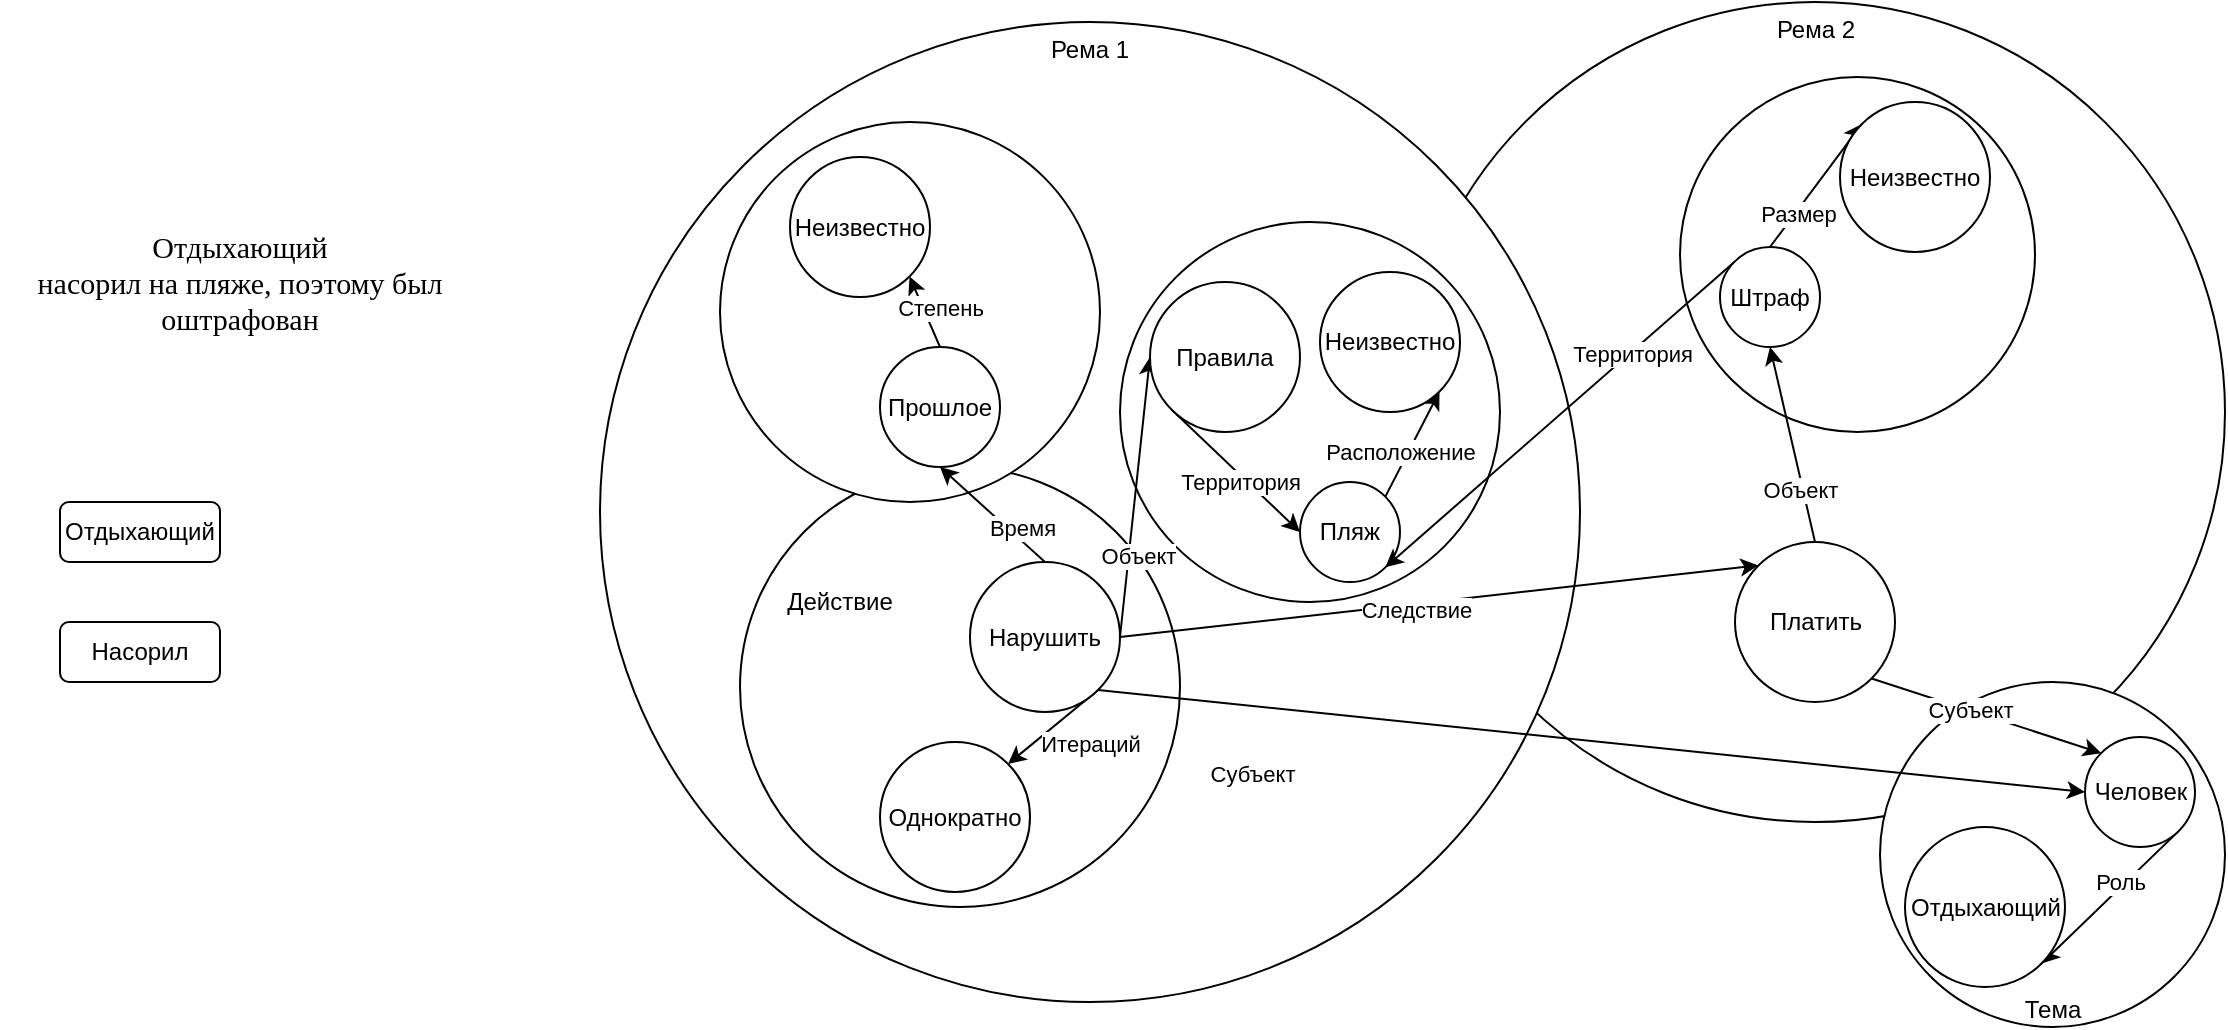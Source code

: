 <mxfile version="13.1.5" type="github">
  <diagram id="GbTZ_QaD-Nzlnn6_boQo" name="Page-1">
    <mxGraphModel dx="1564" dy="1701" grid="1" gridSize="10" guides="1" tooltips="1" connect="1" arrows="1" fold="1" page="1" pageScale="1" pageWidth="1169" pageHeight="827" math="0" shadow="0">
      <root>
        <mxCell id="0" />
        <mxCell id="1" parent="0" />
        <mxCell id="iQ3n8lxEj6LGheuYQFnw-1" value="Рема 2" style="ellipse;whiteSpace=wrap;html=1;aspect=fixed;verticalAlign=top;" vertex="1" parent="1">
          <mxGeometry x="712.5" y="-130" width="410" height="410" as="geometry" />
        </mxCell>
        <mxCell id="iQ3n8lxEj6LGheuYQFnw-9" value="" style="ellipse;whiteSpace=wrap;html=1;aspect=fixed;" vertex="1" parent="1">
          <mxGeometry x="850" y="-92.5" width="177.5" height="177.5" as="geometry" />
        </mxCell>
        <mxCell id="WhjTUCaELtUEvIj31jTc-45" value="Рема 1" style="ellipse;whiteSpace=wrap;html=1;aspect=fixed;verticalAlign=top;" parent="1" vertex="1">
          <mxGeometry x="310" y="-120" width="490" height="490" as="geometry" />
        </mxCell>
        <mxCell id="WhjTUCaELtUEvIj31jTc-44" value="" style="ellipse;whiteSpace=wrap;html=1;aspect=fixed;" parent="1" vertex="1">
          <mxGeometry x="380" y="102.5" width="220" height="220" as="geometry" />
        </mxCell>
        <mxCell id="WhjTUCaELtUEvIj31jTc-43" value="" style="ellipse;whiteSpace=wrap;html=1;aspect=fixed;" parent="1" vertex="1">
          <mxGeometry x="570" y="-20" width="190" height="190" as="geometry" />
        </mxCell>
        <mxCell id="WhjTUCaELtUEvIj31jTc-40" value="" style="ellipse;whiteSpace=wrap;html=1;aspect=fixed;" parent="1" vertex="1">
          <mxGeometry x="370" y="-70" width="190" height="190" as="geometry" />
        </mxCell>
        <mxCell id="WhjTUCaELtUEvIj31jTc-39" value="Тема" style="ellipse;whiteSpace=wrap;html=1;aspect=fixed;verticalAlign=bottom;" parent="1" vertex="1">
          <mxGeometry x="950" y="210" width="172.5" height="172.5" as="geometry" />
        </mxCell>
        <mxCell id="WhjTUCaELtUEvIj31jTc-1" value="&lt;span style=&quot;font-family: &amp;#34;calibri&amp;#34;&quot;&gt;&lt;font style=&quot;font-size: 15px&quot;&gt;Отдыхающий&lt;br/&gt;насорил на пляже, поэтому был оштрафован&lt;/font&gt;&lt;/span&gt;" style="text;html=1;strokeColor=none;fillColor=none;align=center;verticalAlign=middle;whiteSpace=wrap;rounded=0;" parent="1" vertex="1">
          <mxGeometry x="10" y="-30" width="240" height="80" as="geometry" />
        </mxCell>
        <mxCell id="WhjTUCaELtUEvIj31jTc-2" value="Отдыхающий" style="rounded=1;whiteSpace=wrap;html=1;" parent="1" vertex="1">
          <mxGeometry x="40" y="120" width="80" height="30" as="geometry" />
        </mxCell>
        <mxCell id="WhjTUCaELtUEvIj31jTc-49" style="edgeStyle=none;rounded=0;orthogonalLoop=1;jettySize=auto;html=1;exitX=1;exitY=1;exitDx=0;exitDy=0;entryX=1;entryY=1;entryDx=0;entryDy=0;" parent="1" source="WhjTUCaELtUEvIj31jTc-5" target="WhjTUCaELtUEvIj31jTc-48" edge="1">
          <mxGeometry relative="1" as="geometry" />
        </mxCell>
        <mxCell id="WhjTUCaELtUEvIj31jTc-50" value="Роль" style="edgeLabel;html=1;align=center;verticalAlign=middle;resizable=0;points=[];" parent="WhjTUCaELtUEvIj31jTc-49" vertex="1" connectable="0">
          <mxGeometry x="0.317" y="-1" relative="1" as="geometry">
            <mxPoint x="16" y="-18" as="offset" />
          </mxGeometry>
        </mxCell>
        <mxCell id="WhjTUCaELtUEvIj31jTc-5" value="Человек" style="ellipse;whiteSpace=wrap;html=1;aspect=fixed;" parent="1" vertex="1">
          <mxGeometry x="1052.5" y="237.5" width="55" height="55" as="geometry" />
        </mxCell>
        <mxCell id="WhjTUCaELtUEvIj31jTc-7" value="Насорил" style="rounded=1;whiteSpace=wrap;html=1;" parent="1" vertex="1">
          <mxGeometry x="40" y="180" width="80" height="30" as="geometry" />
        </mxCell>
        <mxCell id="WhjTUCaELtUEvIj31jTc-9" value="Однократно" style="ellipse;whiteSpace=wrap;html=1;aspect=fixed;" parent="1" vertex="1">
          <mxGeometry x="450" y="240" width="75" height="75" as="geometry" />
        </mxCell>
        <mxCell id="WhjTUCaELtUEvIj31jTc-15" style="edgeStyle=none;rounded=0;orthogonalLoop=1;jettySize=auto;html=1;exitX=1;exitY=0.5;exitDx=0;exitDy=0;entryX=0;entryY=0.5;entryDx=0;entryDy=0;" parent="1" source="WhjTUCaELtUEvIj31jTc-12" target="WhjTUCaELtUEvIj31jTc-14" edge="1">
          <mxGeometry relative="1" as="geometry" />
        </mxCell>
        <mxCell id="WhjTUCaELtUEvIj31jTc-16" value="Объект" style="edgeLabel;html=1;align=center;verticalAlign=middle;resizable=0;points=[];" parent="WhjTUCaELtUEvIj31jTc-15" vertex="1" connectable="0">
          <mxGeometry x="-0.466" y="3" relative="1" as="geometry">
            <mxPoint x="8.14" y="-2.68" as="offset" />
          </mxGeometry>
        </mxCell>
        <mxCell id="WhjTUCaELtUEvIj31jTc-17" style="edgeStyle=none;rounded=0;orthogonalLoop=1;jettySize=auto;html=1;exitX=1;exitY=1;exitDx=0;exitDy=0;entryX=0;entryY=0.5;entryDx=0;entryDy=0;" parent="1" source="WhjTUCaELtUEvIj31jTc-12" target="WhjTUCaELtUEvIj31jTc-5" edge="1">
          <mxGeometry relative="1" as="geometry">
            <mxPoint x="190" y="240" as="targetPoint" />
          </mxGeometry>
        </mxCell>
        <mxCell id="WhjTUCaELtUEvIj31jTc-18" value="Субъект" style="edgeLabel;html=1;align=center;verticalAlign=middle;resizable=0;points=[];" parent="WhjTUCaELtUEvIj31jTc-17" vertex="1" connectable="0">
          <mxGeometry x="-0.247" y="3" relative="1" as="geometry">
            <mxPoint x="-109.21" y="25.14" as="offset" />
          </mxGeometry>
        </mxCell>
        <mxCell id="WhjTUCaELtUEvIj31jTc-25" style="edgeStyle=none;rounded=0;orthogonalLoop=1;jettySize=auto;html=1;exitX=1;exitY=1;exitDx=0;exitDy=0;entryX=1;entryY=0;entryDx=0;entryDy=0;" parent="1" source="WhjTUCaELtUEvIj31jTc-12" target="WhjTUCaELtUEvIj31jTc-9" edge="1">
          <mxGeometry relative="1" as="geometry" />
        </mxCell>
        <mxCell id="WhjTUCaELtUEvIj31jTc-26" value="Итераций" style="edgeLabel;html=1;align=center;verticalAlign=middle;resizable=0;points=[];" parent="WhjTUCaELtUEvIj31jTc-25" vertex="1" connectable="0">
          <mxGeometry x="-0.476" y="3" relative="1" as="geometry">
            <mxPoint x="5.67" y="14.14" as="offset" />
          </mxGeometry>
        </mxCell>
        <mxCell id="WhjTUCaELtUEvIj31jTc-41" style="edgeStyle=none;rounded=0;orthogonalLoop=1;jettySize=auto;html=1;exitX=0.5;exitY=0;exitDx=0;exitDy=0;entryX=0.5;entryY=1;entryDx=0;entryDy=0;" parent="1" source="WhjTUCaELtUEvIj31jTc-12" target="WhjTUCaELtUEvIj31jTc-28" edge="1">
          <mxGeometry relative="1" as="geometry" />
        </mxCell>
        <mxCell id="WhjTUCaELtUEvIj31jTc-42" value="Время" style="edgeLabel;html=1;align=center;verticalAlign=middle;resizable=0;points=[];" parent="WhjTUCaELtUEvIj31jTc-41" vertex="1" connectable="0">
          <mxGeometry x="-0.527" relative="1" as="geometry">
            <mxPoint x="0.78" y="-6.63" as="offset" />
          </mxGeometry>
        </mxCell>
        <mxCell id="WhjTUCaELtUEvIj31jTc-12" value="Нарушить" style="ellipse;whiteSpace=wrap;html=1;aspect=fixed;" parent="1" vertex="1">
          <mxGeometry x="495" y="150" width="75" height="75" as="geometry" />
        </mxCell>
        <mxCell id="WhjTUCaELtUEvIj31jTc-23" style="edgeStyle=none;rounded=0;orthogonalLoop=1;jettySize=auto;html=1;exitX=0;exitY=1;exitDx=0;exitDy=0;entryX=0;entryY=0.5;entryDx=0;entryDy=0;" parent="1" source="WhjTUCaELtUEvIj31jTc-14" target="WhjTUCaELtUEvIj31jTc-22" edge="1">
          <mxGeometry relative="1" as="geometry" />
        </mxCell>
        <mxCell id="WhjTUCaELtUEvIj31jTc-24" value="Территория" style="edgeLabel;html=1;align=center;verticalAlign=middle;resizable=0;points=[];" parent="WhjTUCaELtUEvIj31jTc-23" vertex="1" connectable="0">
          <mxGeometry x="-0.502" y="3" relative="1" as="geometry">
            <mxPoint x="16.02" y="22.98" as="offset" />
          </mxGeometry>
        </mxCell>
        <mxCell id="WhjTUCaELtUEvIj31jTc-14" value="Правила" style="ellipse;whiteSpace=wrap;html=1;aspect=fixed;" parent="1" vertex="1">
          <mxGeometry x="585" y="10" width="75" height="75" as="geometry" />
        </mxCell>
        <mxCell id="WhjTUCaELtUEvIj31jTc-36" style="edgeStyle=none;rounded=0;orthogonalLoop=1;jettySize=auto;html=1;exitX=1;exitY=0;exitDx=0;exitDy=0;entryX=1;entryY=1;entryDx=0;entryDy=0;" parent="1" source="WhjTUCaELtUEvIj31jTc-22" target="WhjTUCaELtUEvIj31jTc-35" edge="1">
          <mxGeometry relative="1" as="geometry" />
        </mxCell>
        <mxCell id="WhjTUCaELtUEvIj31jTc-37" value="Расположение" style="edgeLabel;html=1;align=center;verticalAlign=middle;resizable=0;points=[];" parent="WhjTUCaELtUEvIj31jTc-36" vertex="1" connectable="0">
          <mxGeometry x="-0.486" relative="1" as="geometry">
            <mxPoint x="0.46" y="-8.92" as="offset" />
          </mxGeometry>
        </mxCell>
        <mxCell id="WhjTUCaELtUEvIj31jTc-22" value="Пляж" style="ellipse;whiteSpace=wrap;html=1;aspect=fixed;" parent="1" vertex="1">
          <mxGeometry x="660" y="110" width="50" height="50" as="geometry" />
        </mxCell>
        <mxCell id="WhjTUCaELtUEvIj31jTc-33" style="edgeStyle=none;rounded=0;orthogonalLoop=1;jettySize=auto;html=1;exitX=0.5;exitY=0;exitDx=0;exitDy=0;entryX=1;entryY=1;entryDx=0;entryDy=0;" parent="1" source="WhjTUCaELtUEvIj31jTc-28" target="WhjTUCaELtUEvIj31jTc-32" edge="1">
          <mxGeometry relative="1" as="geometry" />
        </mxCell>
        <mxCell id="WhjTUCaELtUEvIj31jTc-34" value="Степень" style="edgeLabel;html=1;align=center;verticalAlign=middle;resizable=0;points=[];" parent="WhjTUCaELtUEvIj31jTc-33" vertex="1" connectable="0">
          <mxGeometry x="0.496" y="-4" relative="1" as="geometry">
            <mxPoint x="7.84" y="8.2" as="offset" />
          </mxGeometry>
        </mxCell>
        <mxCell id="WhjTUCaELtUEvIj31jTc-28" value="Прошлое" style="ellipse;whiteSpace=wrap;html=1;aspect=fixed;" parent="1" vertex="1">
          <mxGeometry x="450" y="42.5" width="60" height="60" as="geometry" />
        </mxCell>
        <mxCell id="WhjTUCaELtUEvIj31jTc-32" value="Неизвестно" style="ellipse;whiteSpace=wrap;html=1;aspect=fixed;" parent="1" vertex="1">
          <mxGeometry x="405" y="-52.5" width="70" height="70" as="geometry" />
        </mxCell>
        <mxCell id="WhjTUCaELtUEvIj31jTc-35" value="Неизвестно" style="ellipse;whiteSpace=wrap;html=1;aspect=fixed;" parent="1" vertex="1">
          <mxGeometry x="670" y="5" width="70" height="70" as="geometry" />
        </mxCell>
        <mxCell id="WhjTUCaELtUEvIj31jTc-46" value="Действие" style="text;html=1;strokeColor=none;fillColor=none;align=center;verticalAlign=middle;whiteSpace=wrap;rounded=0;" parent="1" vertex="1">
          <mxGeometry x="410" y="160" width="40" height="20" as="geometry" />
        </mxCell>
        <mxCell id="WhjTUCaELtUEvIj31jTc-48" value="Отдыхающий" style="ellipse;whiteSpace=wrap;html=1;aspect=fixed;" parent="1" vertex="1">
          <mxGeometry x="962.5" y="282.5" width="80" height="80" as="geometry" />
        </mxCell>
        <mxCell id="iQ3n8lxEj6LGheuYQFnw-6" style="edgeStyle=none;rounded=0;orthogonalLoop=1;jettySize=auto;html=1;exitX=0;exitY=0;exitDx=0;exitDy=0;entryX=1;entryY=1;entryDx=0;entryDy=0;" edge="1" parent="1" source="iQ3n8lxEj6LGheuYQFnw-2" target="WhjTUCaELtUEvIj31jTc-22">
          <mxGeometry relative="1" as="geometry" />
        </mxCell>
        <mxCell id="iQ3n8lxEj6LGheuYQFnw-7" value="Территория" style="edgeLabel;html=1;align=center;verticalAlign=middle;resizable=0;points=[];" vertex="1" connectable="0" parent="iQ3n8lxEj6LGheuYQFnw-6">
          <mxGeometry x="-0.403" relative="1" as="geometry">
            <mxPoint x="1" as="offset" />
          </mxGeometry>
        </mxCell>
        <mxCell id="iQ3n8lxEj6LGheuYQFnw-10" style="edgeStyle=none;rounded=0;orthogonalLoop=1;jettySize=auto;html=1;exitX=0.5;exitY=0;exitDx=0;exitDy=0;entryX=0;entryY=0;entryDx=0;entryDy=0;" edge="1" parent="1" source="iQ3n8lxEj6LGheuYQFnw-2" target="iQ3n8lxEj6LGheuYQFnw-8">
          <mxGeometry relative="1" as="geometry" />
        </mxCell>
        <mxCell id="iQ3n8lxEj6LGheuYQFnw-11" value="Размер" style="edgeLabel;html=1;align=center;verticalAlign=middle;resizable=0;points=[];" vertex="1" connectable="0" parent="iQ3n8lxEj6LGheuYQFnw-10">
          <mxGeometry x="-0.439" y="-1" relative="1" as="geometry">
            <mxPoint as="offset" />
          </mxGeometry>
        </mxCell>
        <mxCell id="iQ3n8lxEj6LGheuYQFnw-2" value="Штраф" style="ellipse;whiteSpace=wrap;html=1;aspect=fixed;" vertex="1" parent="1">
          <mxGeometry x="870" y="-7.5" width="50" height="50" as="geometry" />
        </mxCell>
        <mxCell id="iQ3n8lxEj6LGheuYQFnw-3" style="rounded=0;orthogonalLoop=1;jettySize=auto;html=1;exitX=1;exitY=0.5;exitDx=0;exitDy=0;entryX=0;entryY=0;entryDx=0;entryDy=0;" edge="1" parent="1" source="WhjTUCaELtUEvIj31jTc-12" target="iQ3n8lxEj6LGheuYQFnw-12">
          <mxGeometry relative="1" as="geometry" />
        </mxCell>
        <mxCell id="iQ3n8lxEj6LGheuYQFnw-4" value="Следствие" style="edgeLabel;html=1;align=center;verticalAlign=middle;resizable=0;points=[];" vertex="1" connectable="0" parent="iQ3n8lxEj6LGheuYQFnw-3">
          <mxGeometry x="-0.078" y="-3" relative="1" as="geometry">
            <mxPoint as="offset" />
          </mxGeometry>
        </mxCell>
        <mxCell id="iQ3n8lxEj6LGheuYQFnw-8" value="Неизвестно" style="ellipse;whiteSpace=wrap;html=1;aspect=fixed;" vertex="1" parent="1">
          <mxGeometry x="930" y="-80" width="75" height="75" as="geometry" />
        </mxCell>
        <mxCell id="iQ3n8lxEj6LGheuYQFnw-13" style="edgeStyle=none;rounded=0;orthogonalLoop=1;jettySize=auto;html=1;exitX=0.5;exitY=0;exitDx=0;exitDy=0;entryX=0.5;entryY=1;entryDx=0;entryDy=0;" edge="1" parent="1" source="iQ3n8lxEj6LGheuYQFnw-12" target="iQ3n8lxEj6LGheuYQFnw-2">
          <mxGeometry relative="1" as="geometry" />
        </mxCell>
        <mxCell id="iQ3n8lxEj6LGheuYQFnw-14" value="Объект" style="edgeLabel;html=1;align=center;verticalAlign=middle;resizable=0;points=[];" vertex="1" connectable="0" parent="iQ3n8lxEj6LGheuYQFnw-13">
          <mxGeometry x="-0.458" y="2" relative="1" as="geometry">
            <mxPoint as="offset" />
          </mxGeometry>
        </mxCell>
        <mxCell id="iQ3n8lxEj6LGheuYQFnw-15" style="edgeStyle=none;rounded=0;orthogonalLoop=1;jettySize=auto;html=1;exitX=1;exitY=1;exitDx=0;exitDy=0;entryX=0;entryY=0;entryDx=0;entryDy=0;" edge="1" parent="1" source="iQ3n8lxEj6LGheuYQFnw-12" target="WhjTUCaELtUEvIj31jTc-5">
          <mxGeometry relative="1" as="geometry">
            <Array as="points" />
          </mxGeometry>
        </mxCell>
        <mxCell id="iQ3n8lxEj6LGheuYQFnw-16" value="Субъект" style="edgeLabel;html=1;align=center;verticalAlign=middle;resizable=0;points=[];" vertex="1" connectable="0" parent="iQ3n8lxEj6LGheuYQFnw-15">
          <mxGeometry x="-0.15" relative="1" as="geometry">
            <mxPoint as="offset" />
          </mxGeometry>
        </mxCell>
        <mxCell id="iQ3n8lxEj6LGheuYQFnw-12" value="Платить" style="ellipse;whiteSpace=wrap;html=1;aspect=fixed;" vertex="1" parent="1">
          <mxGeometry x="877.5" y="140" width="80" height="80" as="geometry" />
        </mxCell>
      </root>
    </mxGraphModel>
  </diagram>
</mxfile>
